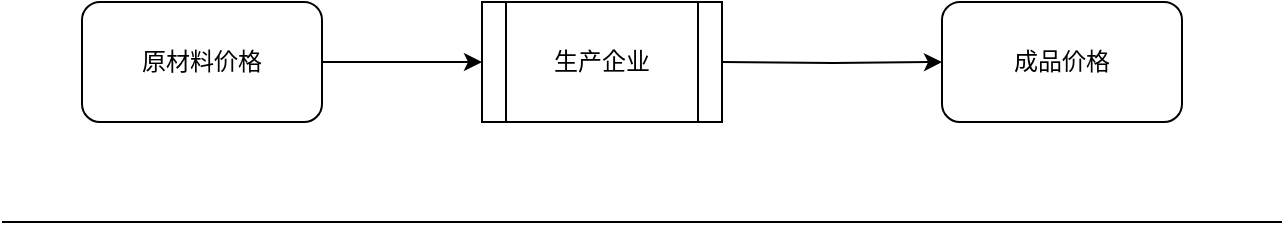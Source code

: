 <mxfile version="10.8.0" type="github"><diagram id="7o7ReF6YEls037SwQ5LS" name="Page-1"><mxGraphModel dx="1158" dy="663" grid="1" gridSize="10" guides="1" tooltips="1" connect="1" arrows="1" fold="1" page="1" pageScale="1" pageWidth="827" pageHeight="1169" math="0" shadow="0"><root><mxCell id="0"/><mxCell id="1" parent="0"/><mxCell id="pUxB87T5R868vP6XW2k0-5" value="" style="edgeStyle=orthogonalEdgeStyle;rounded=0;orthogonalLoop=1;jettySize=auto;html=1;" edge="1" parent="1" source="pUxB87T5R868vP6XW2k0-2"><mxGeometry relative="1" as="geometry"><mxPoint x="280" y="200" as="targetPoint"/></mxGeometry></mxCell><mxCell id="pUxB87T5R868vP6XW2k0-2" value="原材料价格" style="rounded=1;whiteSpace=wrap;html=1;" vertex="1" parent="1"><mxGeometry x="80" y="170" width="120" height="60" as="geometry"/></mxCell><mxCell id="pUxB87T5R868vP6XW2k0-7" value="" style="edgeStyle=orthogonalEdgeStyle;rounded=0;orthogonalLoop=1;jettySize=auto;html=1;" edge="1" parent="1" target="pUxB87T5R868vP6XW2k0-6"><mxGeometry relative="1" as="geometry"><mxPoint x="400" y="200" as="sourcePoint"/></mxGeometry></mxCell><mxCell id="pUxB87T5R868vP6XW2k0-6" value="成品价格" style="rounded=1;whiteSpace=wrap;html=1;" vertex="1" parent="1"><mxGeometry x="510" y="170" width="120" height="60" as="geometry"/></mxCell><mxCell id="pUxB87T5R868vP6XW2k0-8" value="" style="endArrow=none;html=1;" edge="1" parent="1"><mxGeometry width="50" height="50" relative="1" as="geometry"><mxPoint x="40" y="280" as="sourcePoint"/><mxPoint x="680" y="280" as="targetPoint"/></mxGeometry></mxCell><mxCell id="pUxB87T5R868vP6XW2k0-9" value="生产企业" style="shape=process;whiteSpace=wrap;html=1;backgroundOutline=1;" vertex="1" parent="1"><mxGeometry x="280" y="170" width="120" height="60" as="geometry"/></mxCell></root></mxGraphModel></diagram></mxfile>
